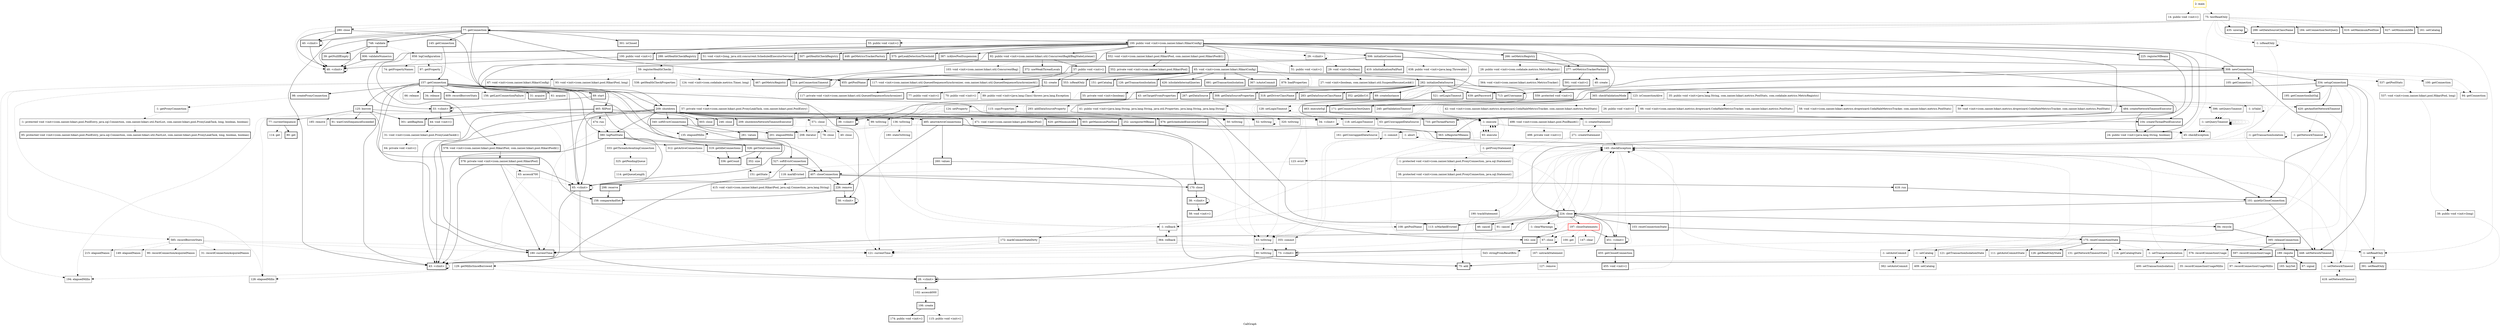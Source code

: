 digraph "CallGraph" {
    label="CallGraph";
node [shape=box];
"2: main" [color=gold] [style=bold]
"197: closeStatements" [color=red] [style=bold]
"14: public void <init>()"
"75: testReadOnly"
"40: <clinit>" [style=bold]
"-1: isReadOnly"
"224: close" [style=bold]
"-1: setReadOnly"
"435: unwrap" [style=bold]
"280: close" [style=bold]
"77: getConnection" [style=bold]
"288: setDataSourceClassName" [style=bold]
"184: setConnectionTestQuery" [style=bold]
"610: setMaximumPoolSize" [style=bold]
"627: setMinimumIdle" [style=bold]
"161: setCatalog" [style=bold]
"55: public void <init>()" [style=bold]
"48: <clinit>" [style=bold]
"145: checkException"
"451: <clinit>" [style=bold]
"84: recycle" [style=bold]
"113: isMarkedEvicted" [style=bold]
"-1: clearWarnings"
"180: currentTime" [style=bold]
"121: currentTime"
"103: resetConnectionState" [style=bold]
"108: getPoolName"
"-1: rollback"
"46: cancel" [style=bold]
"91: cancel"
"73: <clinit>" [style=bold]
"391: setReadOnly" [style=bold]
"209: shutdown" [style=bold]
"145: getConnection" [style=bold]
"100: public void <init>(com.zaxxer.hikari.HikariConfig)" [style=bold]
"655: getPoolName" [style=bold]
"748: validate" [style=bold]
"301: isClosed" [style=bold]
"65: <clinit>" [style=bold]
"43: <clinit>" [style=bold]
"100: public void <init>()" [style=bold]
"123: evict"
"455: getClosedConnection" [style=bold]
"395: releaseConnection" [style=bold]
"175: resetConnectionState" [style=bold]
"63: toString"
"364: rollback"
"147: clear"
"67: close"
"100: get"
"162: size" [style=bold]
"28: <clinit>" [style=bold]
"571: close"
"603: close" [style=bold]
"194: elapsedMillis"
"128: elapsedMillis"
"733: getThreadFactory" [style=bold]
"603: getMaximumPoolSize" [style=bold]
"246: close" [style=bold]
"676: getScheduledExecutorService" [style=bold]
"252: unregisterMBeans" [style=bold]
"380: logPoolState" [style=bold]
"209: shutdownNetworkTimeoutExecutor" [style=bold]
"326: getTotalConnections" [style=bold]
"340: softEvictConnections" [style=bold]
"485: abortActiveConnections" [style=bold]
"104: createThreadPoolExecutor" [style=bold]
"157: getConnection" [style=bold]
"51: void <init>(long, java.util.concurrent.ScheduledExecutorService)" [style=bold]
"578: void <init>(com.zaxxer.hikari.pool.HikariPool, com.zaxxer.hikari.pool.HikariPool$1)" [style=bold]
"24: public void <init>(java.lang.String, boolean)" [style=bold]
"51: public void <init>()"
"507: getHealthCheckRegistry" [style=bold]
"467: getMetricRegistry" [style=bold]
"448: getMetricsTrackerFactory" [style=bold]
"575: getLeakDetectionThreshold" [style=bold]
"387: isAllowPoolSuspension" [style=bold]
"92: public void <init>(com.zaxxer.hikari.util.ConcurrentBag$IBagStateListener)" [style=bold]
"552: void <init>(com.zaxxer.hikari.pool.HikariPool, com.zaxxer.hikari.pool.HikariPool$1)" [style=bold]
"506: initializeConnections" [style=bold]
"225: registerMBeans" [style=bold]
"288: setHealthCheckRegistry" [style=bold]
"266: setMetricRegistry" [style=bold]
"277: setMetricsTrackerFactory" [style=bold]
"65: void <init>(com.zaxxer.hikari.HikariConfig)" [style=bold]
"58: <clinit>" [style=bold]
"29: <clinit>"
"33: <clinit>" [style=bold]
"858: logConfiguration"
"806: validateNumerics" [style=bold]
"39: getNullIfEmpty" [style=bold]
"879: loadProperties"
"407: closeConnection" [style=bold]
"455: void <init>()" [style=bold]
"597: recordConnectionUsage" [style=bold]
"189: requite" [style=bold]
"576: recordConnectionUsage"
"543: stringFromResetBits"
"448: setNetworkTimeout" [style=bold]
"-1: setCatalog"
"-1: setTransactionIsolation"
"-1: setAutoCommit"
"131: getNetworkTimeoutState"
"116: getCatalogState"
"121: getTransactionIsolationState"
"111: getAutoCommitState"
"126: getReadOnlyState" [style=bold]
"90: toString"
"167: untrackStatement"
"102: access$000"
"40: close"
"78: close"
"563: isRegisterMbeans" [style=bold]
"333: getThreadsAwaitingConnection"
"319: getIdleConnections" [style=bold]
"312: getActiveConnections"
"352: size" [style=bold]
"336: getCount" [style=bold]
"281: values" [style=bold]
"527: softEvictConnection" [style=bold]
"208: iterator"
"260: values" [style=bold]
"226: remove" [style=bold]
"101: quietlyCloseConnection" [style=bold]
"170: close" [style=bold]
"-1: abort"
"66: release"
"34: release" [style=bold]
"69: start" [style=bold]
"585: recordBorrowStats"
"609: recordBorrowStats" [style=bold]
"156: getLastConnectionFailure"
"123: isConnectionAlive"
"201: elapsedMillis" [style=bold]
"135: elapsedMillis"
"98: createProxyConnection" [style=bold]
"125: borrow" [style=bold]
"31: acquire" [style=bold]
"61: acquire"
"578: private void <init>(com.zaxxer.hikari.pool.HikariPool)" [style=bold]
"55: private void <init>(boolean)" [style=bold]
"103: void <init>(com.zaxxer.hikari.util.ConcurrentBag)"
"57: public void <init>()" [style=bold]
"372: useWeakThreadLocals" [style=bold]
"552: private void <init>(com.zaxxer.hikari.pool.HikariPool)" [style=bold]
"410: isInitializationFailFast" [style=bold]
"638: public void <init>(java.lang.Throwable)"
"465: fillPool" [style=bold]
"308: newConnection" [style=bold]
"59: registerHealthChecks"
"28: public void <init>(com.codahale.metrics.MetricRegistry)"
"591: void <init>()" [style=bold]
"564: void <init>(com.zaxxer.hikari.metrics.MetricsTracker)"
"40: create"
"537: getPoolStats"
"214: getConnectionTimeout" [style=bold]
"426: isIsolateInternalQueries" [style=bold]
"171: getConnectionTestQuery" [style=bold]
"691: getTransactionIsolation" [style=bold]
"367: isAutoCommit" [style=bold]
"553: isReadOnly" [style=bold]
"151: getCatalog" [style=bold]
"282: initializeDataSource" [style=bold]
"126: getTransactionIsolation" [style=bold]
"29: void <init>(boolean)" [style=bold]
"44: void <init>()" [style=bold]
"39: <clinit>" [style=bold]
"74: getPropertyNames"
"97: getProperty"
"115: copyProperties"
"43: setTargetFromProperties" [style=bold]
"418: run" [style=bold]
"415: void <init>(com.zaxxer.hikari.pool.HikariPool, java.sql.Connection, java.lang.String)"
"165: lazySet" [style=bold]
"67: signal" [style=bold]
"75: add" [style=bold]
"129: getMillisSinceBorrowed"
"97: recordConnectionUsageMillis"
"35: recordConnectionUsageMillis"
"-1: setNetworkTimeout"
"409: setCatalog"
"400: setTransactionIsolation"
"382: setAutoCommit"
"127: remove"
"106: create" [style=bold]
"325: getPendingQueue"
"151: getState"
"298: reserve" [style=bold]
"118: markEvicted"
"158: compareAndSet" [style=bold]
"38: <clinit>" [style=bold]
"57: private void <init>(com.zaxxer.hikari.pool.ProxyLeakTask, com.zaxxer.hikari.pool.PoolEntry)"
"90: recordConnectionAcquiredNanos"
"31: recordConnectionAcquiredNanos"
"215: elapsedNanos"
"149: elapsedNanos"
"-1: execute"
"-1: execute"
"-1: execute"
"396: setQueryTimeout"
"420: getAndSetNetworkTimeout" [style=bold]
"-1: createStatement"
"-1: isValid"
"240: getValidationTimeout"
"-1: getProxyConnection"
"91: waitUntilSequenceExceeded" [style=bold]
"301: addBagItem" [style=bold]
"77: currentSequence" [style=bold]
"185: remove"
"63: access$700"
"52: create" [style=bold]
"117: void <init>(com.zaxxer.hikari.util.QueuedSequenceSynchronizer, com.zaxxer.hikari.util.QueuedSequenceSynchronizer$1)" [style=bold]
"474: run"
"471: void <init>(com.zaxxer.hikari.pool.HikariPool)"
"620: getMinimumIdle" [style=bold]
"713: getUsername" [style=bold]
"334: setupConnection" [style=bold]
"105: getConnection"
"100: getConnection"
"94: getConnection"
"639: getPassword" [style=bold]
"124: void <init>(com.codahale.metrics.Timer, long)"
"67: void <init>(com.zaxxer.hikari.HikariConfig)"
"93: void <init>(com.zaxxer.hikari.pool.HikariPool, long)"
"538: getHealthCheckProperties"
"559: protected void <init>()" [style=bold]
"35: public void <init>(java.lang.String, com.zaxxer.hikari.metrics.PoolStats, com.codahale.metrics.MetricRegistry)"
"537: void <init>(com.zaxxer.hikari.pool.HikariPool, long)"
"484: createNetworkTimeoutExecutor" [style=bold]
"521: setLoginTimeout" [style=bold]
"41: public void <init>(java.lang.String, java.lang.String, java.util.Properties, java.lang.String, java.lang.String)"
"267: getDataSource" [style=bold]
"308: getDataSourceProperties" [style=bold]
"318: getDriverClassName" [style=bold]
"283: getDataSourceClassName" [style=bold]
"352: getJdbcUrl" [style=bold]
"34: <clinit>"
"69: createInstance" [style=bold]
"27: void <init>(boolean, com.zaxxer.hikari.util.SuspendResumeLock$1)"
"31: void <init>(com.zaxxer.hikari.pool.ProxyLeakTask$1)"
"99: toString"
"136: toString"
"50: toString"
"52: toString"
"320: toString"
"293: addDataSourceProperty"
"124: setProperty"
"418: setNetworkTimeout"
"174: public void <init>()" [style=bold]
"115: public void <init>()"
"114: getQueueLength"
"58: void <init>()" [style=bold]
"93: execute"
"45: checkException"
"-1: setQueryTimeout"
"-1: setQueryTimeout"
"-1: setQueryTimeout"
"-1: getNetworkTimeout"
"271: createStatement"
"-1: protected void <init>(com.zaxxer.hikari.pool.PoolEntry, java.sql.Connection, com.zaxxer.hikari.util.FastList, com.zaxxer.hikari.pool.ProxyLeakTask, long, boolean, boolean)"
"80: get" [style=bold]
"114: get"
"70: public void <init>()"
"89: public void <init>(java.lang.Class) throws java.lang.Exception"
"77: public void <init>()" [style=bold]
"117: private void <init>(com.zaxxer.hikari.util.QueuedSequenceSynchronizer)" [style=bold]
"195: getConnectionInitSql" [style=bold]
"-1: getTransactionIsolation"
"463: executeSql" [style=bold]
"365: checkValidationMode" [style=bold]
"66: void <init>(com.zaxxer.hikari.metrics.dropwizard.CodaHaleMetricsTracker, com.zaxxer.hikari.metrics.PoolStats)"
"58: void <init>(com.zaxxer.hikari.metrics.dropwizard.CodaHaleMetricsTracker, com.zaxxer.hikari.metrics.PoolStats)"
"50: void <init>(com.zaxxer.hikari.metrics.dropwizard.CodaHaleMetricsTracker, com.zaxxer.hikari.metrics.PoolStats)"
"42: void <init>(com.zaxxer.hikari.metrics.dropwizard.CodaHaleMetricsTracker, com.zaxxer.hikari.metrics.PoolStats)"
"26: public void <init>()"
"38: public void <init>(long)"
"498: void <init>(com.zaxxer.hikari.pool.PoolBase$1)"
"128: setLoginTimeout"
"118: setLoginTimeout"
"64: private void <init>()"
"180: stateToString"
"172: markCommitStateDirty"
"-1: getProxyStatement"
"190: trackStatement"
"85: protected void <init>(com.zaxxer.hikari.pool.PoolEntry, java.sql.Connection, com.zaxxer.hikari.util.FastList, com.zaxxer.hikari.pool.ProxyLeakTask, long, boolean, boolean)" [style=bold]
"-1: commit"
"498: private void <init>()"
"63: getUnwrappedDataSource"
"-1: protected void <init>(com.zaxxer.hikari.pool.ProxyConnection, java.sql.Statement)"
"355: commit"
"161: getUnwrappedDataSource"
"38: protected void <init>(com.zaxxer.hikari.pool.ProxyConnection, java.sql.Statement)"
"2: main"->"14: public void <init>()" [style=dotted];

"2: main"->"75: testReadOnly" [style=dotted];

"75: testReadOnly"->"40: <clinit>" [style=dotted];

"75: testReadOnly"->"-1: isReadOnly" [style=dotted];

"75: testReadOnly"->"224: close" [style=dotted];

"75: testReadOnly"->"-1: setReadOnly" [style=dotted];

"75: testReadOnly"->"435: unwrap" [style=dotted];

"75: testReadOnly"->"280: close" [style=dotted];

"75: testReadOnly"->"77: getConnection" [style=dotted];

"75: testReadOnly"->"288: setDataSourceClassName" [style=dotted];

"75: testReadOnly"->"184: setConnectionTestQuery" [style=dotted];

"75: testReadOnly"->"610: setMaximumPoolSize" [style=dotted];

"75: testReadOnly"->"627: setMinimumIdle" [style=dotted];

"75: testReadOnly"->"161: setCatalog" [style=dotted];

"75: testReadOnly"->"55: public void <init>()" [style=dotted];

"75: testReadOnly"->"48: <clinit>" [style=dotted];

"40: <clinit>"->"40: <clinit>";

"40: <clinit>"->"48: <clinit>";

"-1: isReadOnly"->"-1: isReadOnly" [style=dotted];

"-1: isReadOnly"->"145: checkException" [style=dotted];

"224: close"->"451: <clinit>";

"224: close"->"84: recycle";

"224: close"->"113: isMarkedEvicted";

"224: close"->"-1: clearWarnings" [style=dotted];

"224: close"->"180: currentTime";

"224: close"->"121: currentTime" [style=dotted];

"224: close"->"103: resetConnectionState";

"224: close"->"108: getPoolName" [style=dotted];

"224: close"->"-1: rollback" [style=dotted];

"224: close"->"46: cancel";

"224: close"->"91: cancel" [style=dotted];

"224: close"->"145: checkException" [style=dotted];

"224: close"->"197: closeStatements";

"224: close"->"73: <clinit>";

"-1: setReadOnly"->"391: setReadOnly" [style=dotted];

"-1: setReadOnly"->"145: checkException" [style=dotted];

"435: unwrap"->"435: unwrap";

"280: close"->"40: <clinit>";

"280: close"->"209: shutdown";

"280: close"->"48: <clinit>";

"77: getConnection"->"145: getConnection";

"77: getConnection"->"100: public void <init>(com.zaxxer.hikari.HikariConfig)";

"77: getConnection"->"655: getPoolName";

"77: getConnection"->"748: validate";

"77: getConnection"->"301: isClosed";

"77: getConnection"->"40: <clinit>";

"77: getConnection"->"48: <clinit>";

"77: getConnection"->"65: <clinit>";

"77: getConnection"->"43: <clinit>";

"55: public void <init>()"->"100: public void <init>()";

"48: <clinit>"->"48: <clinit>";

"145: checkException"->"73: <clinit>" [style=dotted];

"145: checkException"->"145: checkException" [style=dotted];

"145: checkException"->"123: evict" [style=dotted];

"145: checkException"->"46: cancel" [style=dotted];

"145: checkException"->"91: cancel" [style=dotted];

"145: checkException"->"108: getPoolName" [style=dotted];

"145: checkException"->"451: <clinit>" [style=dotted];

"451: <clinit>"->"451: <clinit>";

"451: <clinit>"->"455: getClosedConnection";

"84: recycle"->"395: releaseConnection";

"-1: clearWarnings"->"-1: clearWarnings" [style=dotted];

"-1: clearWarnings"->"145: checkException" [style=dotted];

"103: resetConnectionState"->"175: resetConnectionState";

"108: getPoolName"->"63: toString" [style=dotted];

"-1: rollback"->"364: rollback" [style=dotted];

"-1: rollback"->"145: checkException" [style=dotted];

"197: closeStatements"->"451: <clinit>";

"197: closeStatements"->"147: clear" [style=dotted];

"197: closeStatements"->"145: checkException" [style=dotted];

"197: closeStatements"->"67: close" [style=dotted];

"197: closeStatements"->"100: get" [style=dotted];

"197: closeStatements"->"162: size";

"73: <clinit>"->"73: <clinit>";

"73: <clinit>"->"28: <clinit>";

"391: setReadOnly"->"-1: setReadOnly" [style=dotted];

"209: shutdown"->"65: <clinit>";

"209: shutdown"->"571: close" [style=dotted];

"209: shutdown"->"603: close";

"209: shutdown"->"194: elapsedMillis" [style=dotted];

"209: shutdown"->"128: elapsedMillis" [style=dotted];

"209: shutdown"->"180: currentTime";

"209: shutdown"->"121: currentTime" [style=dotted];

"209: shutdown"->"733: getThreadFactory";

"209: shutdown"->"603: getMaximumPoolSize";

"209: shutdown"->"246: close";

"209: shutdown"->"676: getScheduledExecutorService";

"209: shutdown"->"252: unregisterMBeans";

"209: shutdown"->"380: logPoolState";

"209: shutdown"->"209: shutdownNetworkTimeoutExecutor";

"209: shutdown"->"326: getTotalConnections";

"209: shutdown"->"340: softEvictConnections";

"209: shutdown"->"485: abortActiveConnections";

"209: shutdown"->"43: <clinit>";

"209: shutdown"->"104: createThreadPoolExecutor";

"145: getConnection"->"157: getConnection";

"100: public void <init>(com.zaxxer.hikari.HikariConfig)"->"51: void <init>(long, java.util.concurrent.ScheduledExecutorService)";

"100: public void <init>(com.zaxxer.hikari.HikariConfig)"->"578: void <init>(com.zaxxer.hikari.pool.HikariPool, com.zaxxer.hikari.pool.HikariPool$1)";

"100: public void <init>(com.zaxxer.hikari.HikariConfig)"->"24: public void <init>(java.lang.String, boolean)";

"100: public void <init>(com.zaxxer.hikari.HikariConfig)"->"51: public void <init>()" [style=dotted];

"100: public void <init>(com.zaxxer.hikari.HikariConfig)"->"507: getHealthCheckRegistry";

"100: public void <init>(com.zaxxer.hikari.HikariConfig)"->"467: getMetricRegistry";

"100: public void <init>(com.zaxxer.hikari.HikariConfig)"->"448: getMetricsTrackerFactory";

"100: public void <init>(com.zaxxer.hikari.HikariConfig)"->"575: getLeakDetectionThreshold";

"100: public void <init>(com.zaxxer.hikari.HikariConfig)"->"676: getScheduledExecutorService";

"100: public void <init>(com.zaxxer.hikari.HikariConfig)"->"733: getThreadFactory";

"100: public void <init>(com.zaxxer.hikari.HikariConfig)"->"603: getMaximumPoolSize";

"100: public void <init>(com.zaxxer.hikari.HikariConfig)"->"387: isAllowPoolSuspension";

"100: public void <init>(com.zaxxer.hikari.HikariConfig)"->"92: public void <init>(com.zaxxer.hikari.util.ConcurrentBag$IBagStateListener)";

"100: public void <init>(com.zaxxer.hikari.HikariConfig)"->"552: void <init>(com.zaxxer.hikari.pool.HikariPool, com.zaxxer.hikari.pool.HikariPool$1)";

"100: public void <init>(com.zaxxer.hikari.HikariConfig)"->"506: initializeConnections";

"100: public void <init>(com.zaxxer.hikari.HikariConfig)"->"225: registerMBeans";

"100: public void <init>(com.zaxxer.hikari.HikariConfig)"->"288: setHealthCheckRegistry";

"100: public void <init>(com.zaxxer.hikari.HikariConfig)"->"266: setMetricRegistry";

"100: public void <init>(com.zaxxer.hikari.HikariConfig)"->"277: setMetricsTrackerFactory";

"100: public void <init>(com.zaxxer.hikari.HikariConfig)"->"65: void <init>(com.zaxxer.hikari.HikariConfig)";

"100: public void <init>(com.zaxxer.hikari.HikariConfig)"->"58: <clinit>";

"100: public void <init>(com.zaxxer.hikari.HikariConfig)"->"29: <clinit>" [style=dotted];

"100: public void <init>(com.zaxxer.hikari.HikariConfig)"->"33: <clinit>";

"100: public void <init>(com.zaxxer.hikari.HikariConfig)"->"104: createThreadPoolExecutor";

"748: validate"->"48: <clinit>";

"748: validate"->"858: logConfiguration" [style=dotted];

"748: validate"->"806: validateNumerics";

"748: validate"->"39: getNullIfEmpty";

"65: <clinit>"->"65: <clinit>";

"65: <clinit>"->"43: <clinit>";

"65: <clinit>"->"28: <clinit>";

"43: <clinit>"->"43: <clinit>";

"100: public void <init>()"->"879: loadProperties" [style=dotted];

"100: public void <init>()"->"48: <clinit>";

"123: evict"->"407: closeConnection" [style=dotted];

"455: getClosedConnection"->"455: void <init>()";

"395: releaseConnection"->"597: recordConnectionUsage";

"395: releaseConnection"->"189: requite";

"395: releaseConnection"->"576: recordConnectionUsage" [style=dotted];

"175: resetConnectionState"->"543: stringFromResetBits" [style=dotted];

"175: resetConnectionState"->"448: setNetworkTimeout";

"175: resetConnectionState"->"-1: setCatalog" [style=dotted];

"175: resetConnectionState"->"-1: setTransactionIsolation" [style=dotted];

"175: resetConnectionState"->"-1: setAutoCommit" [style=dotted];

"175: resetConnectionState"->"-1: setReadOnly" [style=dotted];

"175: resetConnectionState"->"131: getNetworkTimeoutState" [style=dotted];

"175: resetConnectionState"->"116: getCatalogState" [style=dotted];

"175: resetConnectionState"->"121: getTransactionIsolationState" [style=dotted];

"175: resetConnectionState"->"111: getAutoCommitState" [style=dotted];

"175: resetConnectionState"->"126: getReadOnlyState";

"63: toString"->"90: toString" [style=dotted];

"364: rollback"->"73: <clinit>" [style=dotted];

"364: rollback"->"180: currentTime" [style=dotted];

"364: rollback"->"121: currentTime" [style=dotted];

"364: rollback"->"-1: rollback" [style=dotted];

"67: close"->"167: untrackStatement" [style=dotted];

"67: close"->"145: checkException" [style=dotted];

"67: close"->"67: close" [style=dotted];

"28: <clinit>"->"28: <clinit>";

"28: <clinit>"->"102: access$000" [style=dotted];

"571: close"->"40: close" [style=dotted];

"571: close"->"78: close" [style=dotted];

"252: unregisterMBeans"->"563: isRegisterMbeans";

"380: logPoolState"->"65: <clinit>";

"380: logPoolState"->"333: getThreadsAwaitingConnection" [style=dotted];

"380: logPoolState"->"319: getIdleConnections";

"380: logPoolState"->"312: getActiveConnections" [style=dotted];

"380: logPoolState"->"326: getTotalConnections";

"380: logPoolState"->"43: <clinit>";

"326: getTotalConnections"->"352: size";

"326: getTotalConnections"->"336: getCount";

"340: softEvictConnections"->"281: values";

"340: softEvictConnections"->"527: softEvictConnection";

"340: softEvictConnections"->"208: iterator" [style=dotted];

"485: abortActiveConnections"->"260: values";

"485: abortActiveConnections"->"226: remove";

"485: abortActiveConnections"->"101: quietlyCloseConnection";

"485: abortActiveConnections"->"170: close";

"485: abortActiveConnections"->"-1: abort" [style=dotted];

"485: abortActiveConnections"->"208: iterator" [style=dotted];

"104: createThreadPoolExecutor"->"24: public void <init>(java.lang.String, boolean)";

"157: getConnection"->"65: <clinit>";

"157: getConnection"->"194: elapsedMillis" [style=dotted];

"157: getConnection"->"128: elapsedMillis" [style=dotted];

"157: getConnection"->"66: release" [style=dotted];

"157: getConnection"->"34: release";

"157: getConnection"->"69: start";

"157: getConnection"->"585: recordBorrowStats" [style=dotted];

"157: getConnection"->"609: recordBorrowStats";

"157: getConnection"->"156: getLastConnectionFailure" [style=dotted];

"157: getConnection"->"380: logPoolState";

"157: getConnection"->"407: closeConnection";

"157: getConnection"->"123: isConnectionAlive" [style=dotted];

"157: getConnection"->"201: elapsedMillis";

"157: getConnection"->"135: elapsedMillis" [style=dotted];

"157: getConnection"->"98: createProxyConnection";

"157: getConnection"->"113: isMarkedEvicted";

"157: getConnection"->"180: currentTime";

"157: getConnection"->"121: currentTime" [style=dotted];

"157: getConnection"->"125: borrow";

"157: getConnection"->"31: acquire";

"157: getConnection"->"61: acquire" [style=dotted];

"157: getConnection"->"43: <clinit>";

"578: void <init>(com.zaxxer.hikari.pool.HikariPool, com.zaxxer.hikari.pool.HikariPool$1)"->"578: private void <init>(com.zaxxer.hikari.pool.HikariPool)";

"51: public void <init>()"->"55: private void <init>(boolean)" [style=dotted];

"92: public void <init>(com.zaxxer.hikari.util.ConcurrentBag$IBagStateListener)"->"103: void <init>(com.zaxxer.hikari.util.ConcurrentBag)" [style=dotted];

"92: public void <init>(com.zaxxer.hikari.util.ConcurrentBag$IBagStateListener)"->"57: public void <init>()";

"92: public void <init>(com.zaxxer.hikari.util.ConcurrentBag$IBagStateListener)"->"372: useWeakThreadLocals";

"552: void <init>(com.zaxxer.hikari.pool.HikariPool, com.zaxxer.hikari.pool.HikariPool$1)"->"552: private void <init>(com.zaxxer.hikari.pool.HikariPool)";

"506: initializeConnections"->"410: isInitializationFailFast";

"506: initializeConnections"->"638: public void <init>(java.lang.Throwable)" [style=dotted];

"506: initializeConnections"->"224: close";

"506: initializeConnections"->"465: fillPool";

"506: initializeConnections"->"209: shutdown";

"506: initializeConnections"->"308: newConnection";

"225: registerMBeans"->"563: isRegisterMbeans";

"288: setHealthCheckRegistry"->"59: registerHealthChecks" [style=dotted];

"266: setMetricRegistry"->"28: public void <init>(com.codahale.metrics.MetricRegistry)" [style=dotted];

"266: setMetricRegistry"->"277: setMetricsTrackerFactory";

"277: setMetricsTrackerFactory"->"655: getPoolName";

"277: setMetricsTrackerFactory"->"591: void <init>()";

"277: setMetricsTrackerFactory"->"564: void <init>(com.zaxxer.hikari.metrics.MetricsTracker)" [style=dotted];

"277: setMetricsTrackerFactory"->"40: create" [style=dotted];

"277: setMetricsTrackerFactory"->"537: getPoolStats" [style=dotted];

"65: void <init>(com.zaxxer.hikari.HikariConfig)"->"214: getConnectionTimeout";

"65: void <init>(com.zaxxer.hikari.HikariConfig)"->"655: getPoolName";

"65: void <init>(com.zaxxer.hikari.HikariConfig)"->"426: isIsolateInternalQueries";

"65: void <init>(com.zaxxer.hikari.HikariConfig)"->"171: getConnectionTestQuery";

"65: void <init>(com.zaxxer.hikari.HikariConfig)"->"691: getTransactionIsolation";

"65: void <init>(com.zaxxer.hikari.HikariConfig)"->"367: isAutoCommit";

"65: void <init>(com.zaxxer.hikari.HikariConfig)"->"553: isReadOnly";

"65: void <init>(com.zaxxer.hikari.HikariConfig)"->"151: getCatalog";

"65: void <init>(com.zaxxer.hikari.HikariConfig)"->"282: initializeDataSource";

"65: void <init>(com.zaxxer.hikari.HikariConfig)"->"126: getTransactionIsolation";

"58: <clinit>"->"58: <clinit>";

"29: <clinit>"->"29: <clinit>" [style=dotted];

"29: <clinit>"->"29: void <init>(boolean)" [style=dotted];

"33: <clinit>"->"33: <clinit>";

"33: <clinit>"->"44: void <init>()";

"858: logConfiguration"->"48: <clinit>" [style=dotted];

"858: logConfiguration"->"39: <clinit>" [style=dotted];

"858: logConfiguration"->"74: getPropertyNames" [style=dotted];

"858: logConfiguration"->"97: getProperty" [style=dotted];

"858: logConfiguration"->"115: copyProperties" [style=dotted];

"806: validateNumerics"->"48: <clinit>";

"879: loadProperties"->"39: <clinit>" [style=dotted];

"879: loadProperties"->"43: setTargetFromProperties" [style=dotted];

"407: closeConnection"->"65: <clinit>";

"407: closeConnection"->"418: run";

"407: closeConnection"->"415: void <init>(com.zaxxer.hikari.pool.HikariPool, java.sql.Connection, java.lang.String)" [style=dotted];

"407: closeConnection"->"170: close";

"407: closeConnection"->"226: remove";

"407: closeConnection"->"43: <clinit>";

"189: requite"->"165: lazySet";

"189: requite"->"67: signal";

"189: requite"->"75: add";

"576: recordConnectionUsage"->"129: getMillisSinceBorrowed" [style=dotted];

"576: recordConnectionUsage"->"97: recordConnectionUsageMillis" [style=dotted];

"576: recordConnectionUsage"->"35: recordConnectionUsageMillis" [style=dotted];

"543: stringFromResetBits"->"43: <clinit>" [style=dotted];

"448: setNetworkTimeout"->"-1: setNetworkTimeout" [style=dotted];

"-1: setCatalog"->"409: setCatalog" [style=dotted];

"-1: setCatalog"->"145: checkException" [style=dotted];

"-1: setTransactionIsolation"->"400: setTransactionIsolation" [style=dotted];

"-1: setTransactionIsolation"->"145: checkException" [style=dotted];

"-1: setAutoCommit"->"382: setAutoCommit" [style=dotted];

"-1: setAutoCommit"->"145: checkException" [style=dotted];

"167: untrackStatement"->"127: remove" [style=dotted];

"102: access$000"->"106: create" [style=dotted];

"333: getThreadsAwaitingConnection"->"325: getPendingQueue" [style=dotted];

"319: getIdleConnections"->"336: getCount";

"312: getActiveConnections"->"336: getCount" [style=dotted];

"336: getCount"->"151: getState" [style=dotted];

"527: softEvictConnection"->"298: reserve";

"527: softEvictConnection"->"118: markEvicted" [style=dotted];

"527: softEvictConnection"->"407: closeConnection";

"260: values"->"75: add";

"260: values"->"151: getState" [style=dotted];

"226: remove"->"58: <clinit>";

"226: remove"->"158: compareAndSet";

"101: quietlyCloseConnection"->"224: close";

"101: quietlyCloseConnection"->"448: setNetworkTimeout";

"170: close"->"38: <clinit>";

"170: close"->"108: getPoolName" [style=dotted];

"-1: abort"->"-1: abort" [style=dotted];

"-1: abort"->"145: checkException" [style=dotted];

"69: start"->"33: <clinit>";

"69: start"->"57: private void <init>(com.zaxxer.hikari.pool.ProxyLeakTask, com.zaxxer.hikari.pool.PoolEntry)" [style=dotted];

"585: recordBorrowStats"->"28: <clinit>" [style=dotted];

"585: recordBorrowStats"->"90: recordConnectionAcquiredNanos" [style=dotted];

"585: recordBorrowStats"->"31: recordConnectionAcquiredNanos" [style=dotted];

"585: recordBorrowStats"->"215: elapsedNanos" [style=dotted];

"585: recordBorrowStats"->"149: elapsedNanos" [style=dotted];

"585: recordBorrowStats"->"180: currentTime" [style=dotted];

"585: recordBorrowStats"->"121: currentTime" [style=dotted];

"123: isConnectionAlive"->"67: close" [style=dotted];

"123: isConnectionAlive"->"-1: execute" [style=dotted];

"123: isConnectionAlive"->"-1: execute" [style=dotted];

"123: isConnectionAlive"->"-1: execute" [style=dotted];

"123: isConnectionAlive"->"171: getConnectionTestQuery" [style=dotted];

"123: isConnectionAlive"->"448: setNetworkTimeout" [style=dotted];

"123: isConnectionAlive"->"396: setQueryTimeout" [style=dotted];

"123: isConnectionAlive"->"420: getAndSetNetworkTimeout" [style=dotted];

"123: isConnectionAlive"->"-1: rollback" [style=dotted];

"123: isConnectionAlive"->"-1: createStatement" [style=dotted];

"123: isConnectionAlive"->"-1: isValid" [style=dotted];

"123: isConnectionAlive"->"240: getValidationTimeout" [style=dotted];

"98: createProxyConnection"->"-1: getProxyConnection" [style=dotted];

"125: borrow"->"91: waitUntilSequenceExceeded";

"125: borrow"->"301: addBagItem";

"125: borrow"->"77: currentSequence";

"125: borrow"->"158: compareAndSet";

"125: borrow"->"185: remove" [style=dotted];

"125: borrow"->"162: size";

"578: private void <init>(com.zaxxer.hikari.pool.HikariPool)"->"65: <clinit>";

"578: private void <init>(com.zaxxer.hikari.pool.HikariPool)"->"180: currentTime";

"578: private void <init>(com.zaxxer.hikari.pool.HikariPool)"->"121: currentTime" [style=dotted];

"578: private void <init>(com.zaxxer.hikari.pool.HikariPool)"->"43: <clinit>";

"578: private void <init>(com.zaxxer.hikari.pool.HikariPool)"->"63: access$700" [style=dotted];

"57: public void <init>()"->"52: create";

"57: public void <init>()"->"117: void <init>(com.zaxxer.hikari.util.QueuedSequenceSynchronizer, com.zaxxer.hikari.util.QueuedSequenceSynchronizer$1)";

"465: fillPool"->"474: run" [style=dotted];

"465: fillPool"->"471: void <init>(com.zaxxer.hikari.pool.HikariPool)" [style=dotted];

"465: fillPool"->"301: addBagItem";

"465: fillPool"->"319: getIdleConnections";

"465: fillPool"->"620: getMinimumIdle";

"465: fillPool"->"603: getMaximumPoolSize";

"465: fillPool"->"65: <clinit>";

"465: fillPool"->"43: <clinit>";

"308: newConnection"->"713: getUsername";

"308: newConnection"->"101: quietlyCloseConnection";

"308: newConnection"->"334: setupConnection";

"308: newConnection"->"105: getConnection" [style=dotted];

"308: newConnection"->"100: getConnection" [style=dotted];

"308: newConnection"->"77: getConnection";

"308: newConnection"->"94: getConnection" [style=dotted];

"308: newConnection"->"639: getPassword";

"59: registerHealthChecks"->"124: void <init>(com.codahale.metrics.Timer, long)" [style=dotted];

"59: registerHealthChecks"->"67: void <init>(com.zaxxer.hikari.HikariConfig)" [style=dotted];

"59: registerHealthChecks"->"93: void <init>(com.zaxxer.hikari.pool.HikariPool, long)" [style=dotted];

"59: registerHealthChecks"->"655: getPoolName" [style=dotted];

"59: registerHealthChecks"->"214: getConnectionTimeout" [style=dotted];

"59: registerHealthChecks"->"467: getMetricRegistry" [style=dotted];

"59: registerHealthChecks"->"538: getHealthCheckProperties" [style=dotted];

"591: void <init>()"->"559: protected void <init>()";

"40: create"->"35: public void <init>(java.lang.String, com.zaxxer.hikari.metrics.PoolStats, com.codahale.metrics.MetricRegistry)" [style=dotted];

"537: getPoolStats"->"537: void <init>(com.zaxxer.hikari.pool.HikariPool, long)" [style=dotted];

"282: initializeDataSource"->"484: createNetworkTimeoutExecutor";

"282: initializeDataSource"->"521: setLoginTimeout";

"282: initializeDataSource"->"41: public void <init>(java.lang.String, java.lang.String, java.util.Properties, java.lang.String, java.lang.String)" [style=dotted];

"282: initializeDataSource"->"267: getDataSource";

"282: initializeDataSource"->"308: getDataSourceProperties";

"282: initializeDataSource"->"318: getDriverClassName";

"282: initializeDataSource"->"283: getDataSourceClassName";

"282: initializeDataSource"->"639: getPassword";

"282: initializeDataSource"->"713: getUsername";

"282: initializeDataSource"->"352: getJdbcUrl";

"282: initializeDataSource"->"39: <clinit>";

"282: initializeDataSource"->"34: <clinit>" [style=dotted];

"282: initializeDataSource"->"69: createInstance";

"282: initializeDataSource"->"43: setTargetFromProperties";

"29: void <init>(boolean)"->"27: void <init>(boolean, com.zaxxer.hikari.util.SuspendResumeLock$1)" [style=dotted];

"44: void <init>()"->"31: void <init>(com.zaxxer.hikari.pool.ProxyLeakTask$1)" [style=dotted];

"39: <clinit>"->"39: <clinit>";

"115: copyProperties"->"99: toString" [style=dotted];

"115: copyProperties"->"136: toString" [style=dotted];

"115: copyProperties"->"50: toString" [style=dotted];

"115: copyProperties"->"52: toString" [style=dotted];

"115: copyProperties"->"63: toString" [style=dotted];

"115: copyProperties"->"320: toString" [style=dotted];

"43: setTargetFromProperties"->"39: <clinit>";

"43: setTargetFromProperties"->"293: addDataSourceProperty" [style=dotted];

"43: setTargetFromProperties"->"99: toString" [style=dotted];

"43: setTargetFromProperties"->"136: toString" [style=dotted];

"43: setTargetFromProperties"->"50: toString" [style=dotted];

"43: setTargetFromProperties"->"52: toString" [style=dotted];

"43: setTargetFromProperties"->"63: toString" [style=dotted];

"43: setTargetFromProperties"->"320: toString" [style=dotted];

"43: setTargetFromProperties"->"124: setProperty" [style=dotted];

"418: run"->"101: quietlyCloseConnection";

"129: getMillisSinceBorrowed"->"28: <clinit>" [style=dotted];

"129: getMillisSinceBorrowed"->"194: elapsedMillis" [style=dotted];

"129: getMillisSinceBorrowed"->"128: elapsedMillis" [style=dotted];

"-1: setNetworkTimeout"->"418: setNetworkTimeout" [style=dotted];

"-1: setNetworkTimeout"->"145: checkException" [style=dotted];

"409: setCatalog"->"-1: setCatalog" [style=dotted];

"400: setTransactionIsolation"->"-1: setTransactionIsolation" [style=dotted];

"382: setAutoCommit"->"-1: setAutoCommit" [style=dotted];

"106: create"->"174: public void <init>()";

"106: create"->"115: public void <init>()" [style=dotted];

"325: getPendingQueue"->"114: getQueueLength" [style=dotted];

"298: reserve"->"158: compareAndSet";

"38: <clinit>"->"38: <clinit>";

"38: <clinit>"->"58: void <init>()";

"57: private void <init>(com.zaxxer.hikari.pool.ProxyLeakTask, com.zaxxer.hikari.pool.PoolEntry)"->"99: toString" [style=dotted];

"-1: execute"->"93: execute" [style=dotted];

"-1: execute"->"45: checkException" [style=dotted];

"-1: execute"->"93: execute" [style=dotted];

"-1: execute"->"45: checkException" [style=dotted];

"-1: execute"->"93: execute" [style=dotted];

"-1: execute"->"45: checkException" [style=dotted];

"396: setQueryTimeout"->"-1: setQueryTimeout" [style=dotted];

"396: setQueryTimeout"->"-1: setQueryTimeout" [style=dotted];

"396: setQueryTimeout"->"-1: setQueryTimeout" [style=dotted];

"420: getAndSetNetworkTimeout"->"-1: getNetworkTimeout" [style=dotted];

"420: getAndSetNetworkTimeout"->"-1: setNetworkTimeout" [style=dotted];

"-1: createStatement"->"271: createStatement" [style=dotted];

"-1: createStatement"->"145: checkException" [style=dotted];

"-1: isValid"->"-1: isValid" [style=dotted];

"-1: isValid"->"145: checkException" [style=dotted];

"-1: getProxyConnection"->"-1: protected void <init>(com.zaxxer.hikari.pool.PoolEntry, java.sql.Connection, com.zaxxer.hikari.util.FastList, com.zaxxer.hikari.pool.ProxyLeakTask, long, boolean, boolean)" [style=dotted];

"77: currentSequence"->"80: get";

"77: currentSequence"->"114: get" [style=dotted];

"63: access$700"->"65: <clinit>" [style=dotted];

"63: access$700"->"43: <clinit>" [style=dotted];

"52: create"->"70: public void <init>()" [style=dotted];

"52: create"->"89: public void <init>(java.lang.Class) throws java.lang.Exception" [style=dotted];

"52: create"->"77: public void <init>()";

"117: void <init>(com.zaxxer.hikari.util.QueuedSequenceSynchronizer, com.zaxxer.hikari.util.QueuedSequenceSynchronizer$1)"->"117: private void <init>(com.zaxxer.hikari.util.QueuedSequenceSynchronizer)";

"474: run"->"380: logPoolState" [style=dotted];

"334: setupConnection"->"420: getAndSetNetworkTimeout";

"334: setupConnection"->"195: getConnectionInitSql";

"334: setupConnection"->"-1: setCatalog" [style=dotted];

"334: setupConnection"->"-1: setTransactionIsolation" [style=dotted];

"334: setupConnection"->"-1: getTransactionIsolation" [style=dotted];

"334: setupConnection"->"-1: setReadOnly" [style=dotted];

"334: setupConnection"->"-1: setAutoCommit" [style=dotted];

"334: setupConnection"->"448: setNetworkTimeout";

"334: setupConnection"->"463: executeSql";

"334: setupConnection"->"365: checkValidationMode";

"100: getConnection"->"94: getConnection" [style=dotted];

"35: public void <init>(java.lang.String, com.zaxxer.hikari.metrics.PoolStats, com.codahale.metrics.MetricRegistry)"->"66: void <init>(com.zaxxer.hikari.metrics.dropwizard.CodaHaleMetricsTracker, com.zaxxer.hikari.metrics.PoolStats)" [style=dotted];

"35: public void <init>(java.lang.String, com.zaxxer.hikari.metrics.PoolStats, com.codahale.metrics.MetricRegistry)"->"58: void <init>(com.zaxxer.hikari.metrics.dropwizard.CodaHaleMetricsTracker, com.zaxxer.hikari.metrics.PoolStats)" [style=dotted];

"35: public void <init>(java.lang.String, com.zaxxer.hikari.metrics.PoolStats, com.codahale.metrics.MetricRegistry)"->"50: void <init>(com.zaxxer.hikari.metrics.dropwizard.CodaHaleMetricsTracker, com.zaxxer.hikari.metrics.PoolStats)" [style=dotted];

"35: public void <init>(java.lang.String, com.zaxxer.hikari.metrics.PoolStats, com.codahale.metrics.MetricRegistry)"->"42: void <init>(com.zaxxer.hikari.metrics.dropwizard.CodaHaleMetricsTracker, com.zaxxer.hikari.metrics.PoolStats)" [style=dotted];

"35: public void <init>(java.lang.String, com.zaxxer.hikari.metrics.PoolStats, com.codahale.metrics.MetricRegistry)"->"26: public void <init>()" [style=dotted];

"537: void <init>(com.zaxxer.hikari.pool.HikariPool, long)"->"38: public void <init>(long)" [style=dotted];

"484: createNetworkTimeoutExecutor"->"24: public void <init>(java.lang.String, boolean)";

"484: createNetworkTimeoutExecutor"->"733: getThreadFactory";

"484: createNetworkTimeoutExecutor"->"498: void <init>(com.zaxxer.hikari.pool.PoolBase$1)" [style=dotted];

"521: setLoginTimeout"->"128: setLoginTimeout" [style=dotted];

"521: setLoginTimeout"->"118: setLoginTimeout" [style=dotted];

"41: public void <init>(java.lang.String, java.lang.String, java.util.Properties, java.lang.String, java.lang.String)"->"99: toString" [style=dotted];

"41: public void <init>(java.lang.String, java.lang.String, java.util.Properties, java.lang.String, java.lang.String)"->"136: toString" [style=dotted];

"41: public void <init>(java.lang.String, java.lang.String, java.util.Properties, java.lang.String, java.lang.String)"->"50: toString" [style=dotted];

"41: public void <init>(java.lang.String, java.lang.String, java.util.Properties, java.lang.String, java.lang.String)"->"52: toString" [style=dotted];

"41: public void <init>(java.lang.String, java.lang.String, java.util.Properties, java.lang.String, java.lang.String)"->"63: toString" [style=dotted];

"41: public void <init>(java.lang.String, java.lang.String, java.util.Properties, java.lang.String, java.lang.String)"->"320: toString" [style=dotted];

"41: public void <init>(java.lang.String, java.lang.String, java.util.Properties, java.lang.String, java.lang.String)"->"34: <clinit>" [style=dotted];

"34: <clinit>"->"34: <clinit>" [style=dotted];

"27: void <init>(boolean, com.zaxxer.hikari.util.SuspendResumeLock$1)"->"55: private void <init>(boolean)" [style=dotted];

"31: void <init>(com.zaxxer.hikari.pool.ProxyLeakTask$1)"->"64: private void <init>()" [style=dotted];

"136: toString"->"28: <clinit>" [style=dotted];

"136: toString"->"180: stateToString" [style=dotted];

"136: toString"->"201: elapsedMillis" [style=dotted];

"136: toString"->"135: elapsedMillis" [style=dotted];

"136: toString"->"180: currentTime" [style=dotted];

"136: toString"->"121: currentTime" [style=dotted];

"52: toString"->"52: toString" [style=dotted];

"124: setProperty"->"39: <clinit>" [style=dotted];

"124: setProperty"->"99: toString" [style=dotted];

"124: setProperty"->"136: toString" [style=dotted];

"124: setProperty"->"50: toString" [style=dotted];

"124: setProperty"->"52: toString" [style=dotted];

"124: setProperty"->"63: toString" [style=dotted];

"124: setProperty"->"320: toString" [style=dotted];

"124: setProperty"->"208: iterator" [style=dotted];

"418: setNetworkTimeout"->"-1: setNetworkTimeout" [style=dotted];

"93: execute"->"172: markCommitStateDirty" [style=dotted];

"93: execute"->"-1: execute" [style=dotted];

"93: execute"->"-1: execute" [style=dotted];

"93: execute"->"-1: execute" [style=dotted];

"45: checkException"->"145: checkException" [style=dotted];

"-1: setQueryTimeout"->"-1: setQueryTimeout" [style=dotted];

"-1: setQueryTimeout"->"45: checkException" [style=dotted];

"-1: setQueryTimeout"->"-1: setQueryTimeout" [style=dotted];

"-1: setQueryTimeout"->"-1: setQueryTimeout" [style=dotted];

"-1: setQueryTimeout"->"45: checkException" [style=dotted];

"-1: setQueryTimeout"->"-1: setQueryTimeout" [style=dotted];

"-1: setQueryTimeout"->"-1: setQueryTimeout" [style=dotted];

"-1: setQueryTimeout"->"-1: setQueryTimeout" [style=dotted];

"-1: setQueryTimeout"->"45: checkException" [style=dotted];

"-1: getNetworkTimeout"->"-1: getNetworkTimeout" [style=dotted];

"-1: getNetworkTimeout"->"145: checkException" [style=dotted];

"271: createStatement"->"-1: getProxyStatement" [style=dotted];

"271: createStatement"->"190: trackStatement" [style=dotted];

"271: createStatement"->"-1: createStatement" [style=dotted];

"-1: protected void <init>(com.zaxxer.hikari.pool.PoolEntry, java.sql.Connection, com.zaxxer.hikari.util.FastList, com.zaxxer.hikari.pool.ProxyLeakTask, long, boolean, boolean)"->"85: protected void <init>(com.zaxxer.hikari.pool.PoolEntry, java.sql.Connection, com.zaxxer.hikari.util.FastList, com.zaxxer.hikari.pool.ProxyLeakTask, long, boolean, boolean)" [style=dotted];

"-1: getTransactionIsolation"->"-1: getTransactionIsolation" [style=dotted];

"-1: getTransactionIsolation"->"145: checkException" [style=dotted];

"463: executeSql"->"-1: createStatement" [style=dotted];

"463: executeSql"->"67: close" [style=dotted];

"463: executeSql"->"-1: execute" [style=dotted];

"463: executeSql"->"-1: execute" [style=dotted];

"463: executeSql"->"-1: execute" [style=dotted];

"463: executeSql"->"-1: rollback" [style=dotted];

"463: executeSql"->"-1: commit" [style=dotted];

"365: checkValidationMode"->"-1: isValid" [style=dotted];

"365: checkValidationMode"->"463: executeSql";

"365: checkValidationMode"->"171: getConnectionTestQuery";

"38: public void <init>(long)"->"28: <clinit>" [style=dotted];

"498: void <init>(com.zaxxer.hikari.pool.PoolBase$1)"->"498: private void <init>()" [style=dotted];

"128: setLoginTimeout"->"63: getUnwrappedDataSource" [style=dotted];

"128: setLoginTimeout"->"128: setLoginTimeout" [style=dotted];

"128: setLoginTimeout"->"118: setLoginTimeout" [style=dotted];

"172: markCommitStateDirty"->"73: <clinit>" [style=dotted];

"172: markCommitStateDirty"->"180: currentTime" [style=dotted];

"172: markCommitStateDirty"->"121: currentTime" [style=dotted];

"-1: getProxyStatement"->"-1: protected void <init>(com.zaxxer.hikari.pool.ProxyConnection, java.sql.Statement)" [style=dotted];

"190: trackStatement"->"75: add" [style=dotted];

"-1: commit"->"355: commit" [style=dotted];

"-1: commit"->"145: checkException" [style=dotted];

"63: getUnwrappedDataSource"->"161: getUnwrappedDataSource" [style=dotted];

"-1: protected void <init>(com.zaxxer.hikari.pool.ProxyConnection, java.sql.Statement)"->"38: protected void <init>(com.zaxxer.hikari.pool.ProxyConnection, java.sql.Statement)" [style=dotted];

"355: commit"->"73: <clinit>" [style=dotted];

"355: commit"->"180: currentTime" [style=dotted];

"355: commit"->"121: currentTime" [style=dotted];

"355: commit"->"-1: commit" [style=dotted];

}